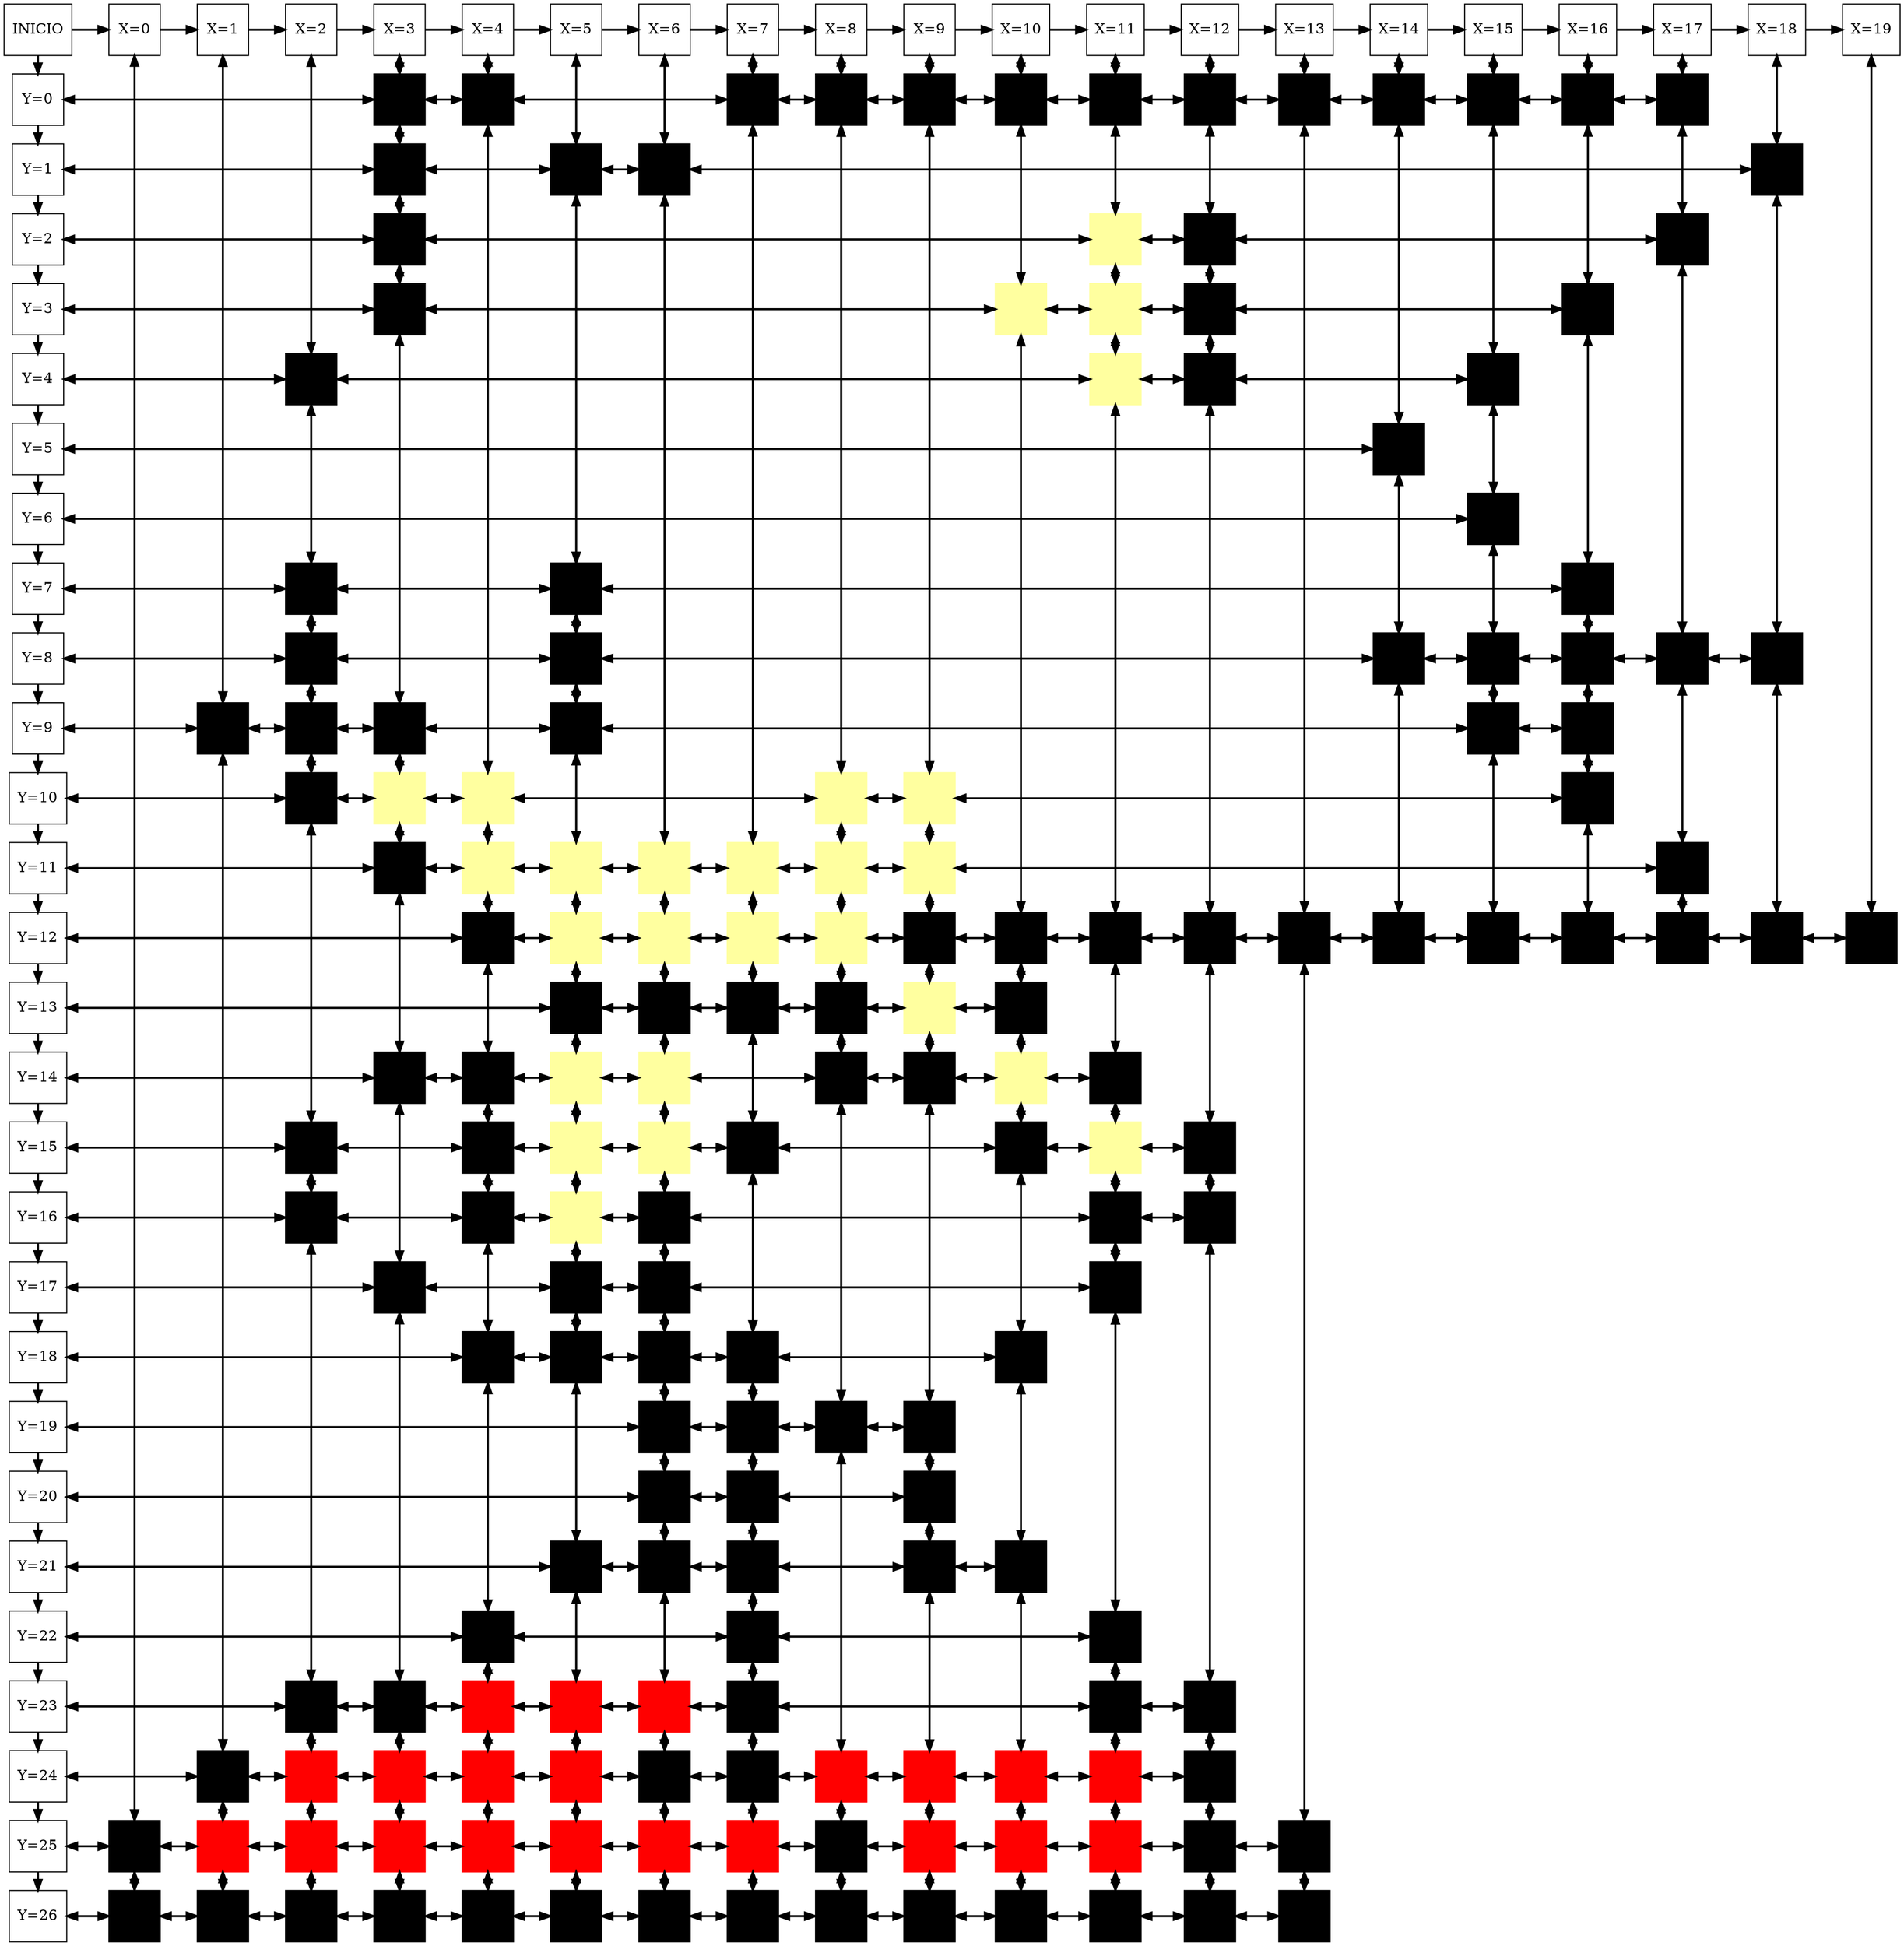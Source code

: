 digraph G {
node[shape = box,width=0.7,height=0.7,fillcolor="white" color="black" style="filled"];
edge[style = "bold"];
INICIO[label="INICIO",group=0]rankdir=LR;
X0[label="X=0",group=0]
X1[label="X=1",group=0]
X2[label="X=2",group=0]
X3[label="X=3",group=0]
X4[label="X=4",group=0]
X5[label="X=5",group=0]
X6[label="X=6",group=0]
X7[label="X=7",group=0]
X8[label="X=8",group=0]
X9[label="X=9",group=0]
X10[label="X=10",group=0]
X11[label="X=11",group=0]
X12[label="X=12",group=0]
X13[label="X=13",group=0]
X14[label="X=14",group=0]
X15[label="X=15",group=0]
X16[label="X=16",group=0]
X17[label="X=17",group=0]
X18[label="X=18",group=0]
X19[label="X=19",group=0]
n0c25[label="",group=26,style="filled", color="#000000", fillcolor="#000000"]
n0c26[label="",group=27,style="filled", color="#000000", fillcolor="#000000"]
n1c9[label="",group=10,style="filled", color="#000000", fillcolor="#000000"]
n1c24[label="",group=25,style="filled", color="#000000", fillcolor="#000000"]
n1c25[label="",group=26,style="filled", color="#FF0000", fillcolor="#FF0000"]
n1c26[label="",group=27,style="filled", color="#000000", fillcolor="#000000"]
n2c4[label="",group=5,style="filled", color="#000000", fillcolor="#000000"]
n2c7[label="",group=8,style="filled", color="#000000", fillcolor="#000000"]
n2c8[label="",group=9,style="filled", color="#000000", fillcolor="#000000"]
n2c9[label="",group=10,style="filled", color="#000000", fillcolor="#000000"]
n2c10[label="",group=11,style="filled", color="#000000", fillcolor="#000000"]
n2c15[label="",group=16,style="filled", color="#000000", fillcolor="#000000"]
n2c16[label="",group=17,style="filled", color="#000000", fillcolor="#000000"]
n2c23[label="",group=24,style="filled", color="#000000", fillcolor="#000000"]
n2c24[label="",group=25,style="filled", color="#FF0000", fillcolor="#FF0000"]
n2c25[label="",group=26,style="filled", color="#FF0000", fillcolor="#FF0000"]
n2c26[label="",group=27,style="filled", color="#000000", fillcolor="#000000"]
n3c0[label="",group=1,style="filled", color="#000000", fillcolor="#000000"]
n3c1[label="",group=2,style="filled", color="#000000", fillcolor="#000000"]
n3c2[label="",group=3,style="filled", color="#000000", fillcolor="#000000"]
n3c3[label="",group=4,style="filled", color="#000000", fillcolor="#000000"]
n3c9[label="",group=10,style="filled", color="#000000", fillcolor="#000000"]
n3c10[label="",group=11,style="filled", color="#FFFF9F", fillcolor="#FFFF9F"]
n3c11[label="",group=12,style="filled", color="#000000", fillcolor="#000000"]
n3c14[label="",group=15,style="filled", color="#000000", fillcolor="#000000"]
n3c17[label="",group=18,style="filled", color="#000000", fillcolor="#000000"]
n3c23[label="",group=24,style="filled", color="#000000", fillcolor="#000000"]
n3c24[label="",group=25,style="filled", color="#FF0000", fillcolor="#FF0000"]
n3c25[label="",group=26,style="filled", color="#FF0000", fillcolor="#FF0000"]
n3c26[label="",group=27,style="filled", color="#000000", fillcolor="#000000"]
n4c0[label="",group=1,style="filled", color="#000000", fillcolor="#000000"]
n4c10[label="",group=11,style="filled", color="#FFFF9F", fillcolor="#FFFF9F"]
n4c11[label="",group=12,style="filled", color="#FFFF9F", fillcolor="#FFFF9F"]
n4c12[label="",group=13,style="filled", color="#000000", fillcolor="#000000"]
n4c14[label="",group=15,style="filled", color="#000000", fillcolor="#000000"]
n4c15[label="",group=16,style="filled", color="#000000", fillcolor="#000000"]
n4c16[label="",group=17,style="filled", color="#000000", fillcolor="#000000"]
n4c18[label="",group=19,style="filled", color="#000000", fillcolor="#000000"]
n4c22[label="",group=23,style="filled", color="#000000", fillcolor="#000000"]
n4c23[label="",group=24,style="filled", color="#FF0000", fillcolor="#FF0000"]
n4c24[label="",group=25,style="filled", color="#FF0000", fillcolor="#FF0000"]
n4c25[label="",group=26,style="filled", color="#FF0000", fillcolor="#FF0000"]
n4c26[label="",group=27,style="filled", color="#000000", fillcolor="#000000"]
n5c1[label="",group=2,style="filled", color="#000000", fillcolor="#000000"]
n5c7[label="",group=8,style="filled", color="#000000", fillcolor="#000000"]
n5c8[label="",group=9,style="filled", color="#000000", fillcolor="#000000"]
n5c9[label="",group=10,style="filled", color="#000000", fillcolor="#000000"]
n5c11[label="",group=12,style="filled", color="#FFFF9F", fillcolor="#FFFF9F"]
n5c12[label="",group=13,style="filled", color="#FFFF9F", fillcolor="#FFFF9F"]
n5c13[label="",group=14,style="filled", color="#000000", fillcolor="#000000"]
n5c14[label="",group=15,style="filled", color="#FFFF9F", fillcolor="#FFFF9F"]
n5c15[label="",group=16,style="filled", color="#FFFF9F", fillcolor="#FFFF9F"]
n5c16[label="",group=17,style="filled", color="#FFFF9F", fillcolor="#FFFF9F"]
n5c17[label="",group=18,style="filled", color="#000000", fillcolor="#000000"]
n5c18[label="",group=19,style="filled", color="#000000", fillcolor="#000000"]
n5c21[label="",group=22,style="filled", color="#000000", fillcolor="#000000"]
n5c23[label="",group=24,style="filled", color="#FF0000", fillcolor="#FF0000"]
n5c24[label="",group=25,style="filled", color="#FF0000", fillcolor="#FF0000"]
n5c25[label="",group=26,style="filled", color="#FF0000", fillcolor="#FF0000"]
n5c26[label="",group=27,style="filled", color="#000000", fillcolor="#000000"]
n6c1[label="",group=2,style="filled", color="#000000", fillcolor="#000000"]
n6c11[label="",group=12,style="filled", color="#FFFF9F", fillcolor="#FFFF9F"]
n6c12[label="",group=13,style="filled", color="#FFFF9F", fillcolor="#FFFF9F"]
n6c13[label="",group=14,style="filled", color="#000000", fillcolor="#000000"]
n6c14[label="",group=15,style="filled", color="#FFFF9F", fillcolor="#FFFF9F"]
n6c15[label="",group=16,style="filled", color="#FFFF9F", fillcolor="#FFFF9F"]
n6c16[label="",group=17,style="filled", color="#000000", fillcolor="#000000"]
n6c17[label="",group=18,style="filled", color="#000000", fillcolor="#000000"]
n6c18[label="",group=19,style="filled", color="#000000", fillcolor="#000000"]
n6c19[label="",group=20,style="filled", color="#000000", fillcolor="#000000"]
n6c20[label="",group=21,style="filled", color="#000000", fillcolor="#000000"]
n6c21[label="",group=22,style="filled", color="#000000", fillcolor="#000000"]
n6c23[label="",group=24,style="filled", color="#FF0000", fillcolor="#FF0000"]
n6c24[label="",group=25,style="filled", color="#000000", fillcolor="#000000"]
n6c25[label="",group=26,style="filled", color="#FF0000", fillcolor="#FF0000"]
n6c26[label="",group=27,style="filled", color="#000000", fillcolor="#000000"]
n7c0[label="",group=1,style="filled", color="#000000", fillcolor="#000000"]
n7c11[label="",group=12,style="filled", color="#FFFF9F", fillcolor="#FFFF9F"]
n7c12[label="",group=13,style="filled", color="#FFFF9F", fillcolor="#FFFF9F"]
n7c13[label="",group=14,style="filled", color="#000000", fillcolor="#000000"]
n7c15[label="",group=16,style="filled", color="#000000", fillcolor="#000000"]
n7c18[label="",group=19,style="filled", color="#000000", fillcolor="#000000"]
n7c19[label="",group=20,style="filled", color="#000000", fillcolor="#000000"]
n7c20[label="",group=21,style="filled", color="#000000", fillcolor="#000000"]
n7c21[label="",group=22,style="filled", color="#000000", fillcolor="#000000"]
n7c22[label="",group=23,style="filled", color="#000000", fillcolor="#000000"]
n7c23[label="",group=24,style="filled", color="#000000", fillcolor="#000000"]
n7c24[label="",group=25,style="filled", color="#000000", fillcolor="#000000"]
n7c25[label="",group=26,style="filled", color="#FF0000", fillcolor="#FF0000"]
n7c26[label="",group=27,style="filled", color="#000000", fillcolor="#000000"]
n8c0[label="",group=1,style="filled", color="#000000", fillcolor="#000000"]
n8c10[label="",group=11,style="filled", color="#FFFF9F", fillcolor="#FFFF9F"]
n8c11[label="",group=12,style="filled", color="#FFFF9F", fillcolor="#FFFF9F"]
n8c12[label="",group=13,style="filled", color="#FFFF9F", fillcolor="#FFFF9F"]
n8c13[label="",group=14,style="filled", color="#000000", fillcolor="#000000"]
n8c14[label="",group=15,style="filled", color="#000000", fillcolor="#000000"]
n8c19[label="",group=20,style="filled", color="#000000", fillcolor="#000000"]
n8c24[label="",group=25,style="filled", color="#FF0000", fillcolor="#FF0000"]
n8c25[label="",group=26,style="filled", color="#000000", fillcolor="#000000"]
n8c26[label="",group=27,style="filled", color="#000000", fillcolor="#000000"]
n9c0[label="",group=1,style="filled", color="#000000", fillcolor="#000000"]
n9c10[label="",group=11,style="filled", color="#FFFF9F", fillcolor="#FFFF9F"]
n9c11[label="",group=12,style="filled", color="#FFFF9F", fillcolor="#FFFF9F"]
n9c12[label="",group=13,style="filled", color="#000000", fillcolor="#000000"]
n9c13[label="",group=14,style="filled", color="#FFFF9F", fillcolor="#FFFF9F"]
n9c14[label="",group=15,style="filled", color="#000000", fillcolor="#000000"]
n9c19[label="",group=20,style="filled", color="#000000", fillcolor="#000000"]
n9c20[label="",group=21,style="filled", color="#000000", fillcolor="#000000"]
n9c21[label="",group=22,style="filled", color="#000000", fillcolor="#000000"]
n9c24[label="",group=25,style="filled", color="#FF0000", fillcolor="#FF0000"]
n9c25[label="",group=26,style="filled", color="#FF0000", fillcolor="#FF0000"]
n9c26[label="",group=27,style="filled", color="#000000", fillcolor="#000000"]
n10c0[label="",group=1,style="filled", color="#000000", fillcolor="#000000"]
n10c3[label="",group=4,style="filled", color="#FFFF9F", fillcolor="#FFFF9F"]
n10c12[label="",group=13,style="filled", color="#000000", fillcolor="#000000"]
n10c13[label="",group=14,style="filled", color="#000000", fillcolor="#000000"]
n10c14[label="",group=15,style="filled", color="#FFFF9F", fillcolor="#FFFF9F"]
n10c15[label="",group=16,style="filled", color="#000000", fillcolor="#000000"]
n10c18[label="",group=19,style="filled", color="#000000", fillcolor="#000000"]
n10c21[label="",group=22,style="filled", color="#000000", fillcolor="#000000"]
n10c24[label="",group=25,style="filled", color="#FF0000", fillcolor="#FF0000"]
n10c25[label="",group=26,style="filled", color="#FF0000", fillcolor="#FF0000"]
n10c26[label="",group=27,style="filled", color="#000000", fillcolor="#000000"]
n11c0[label="",group=1,style="filled", color="#000000", fillcolor="#000000"]
n11c2[label="",group=3,style="filled", color="#FFFF9F", fillcolor="#FFFF9F"]
n11c3[label="",group=4,style="filled", color="#FFFF9F", fillcolor="#FFFF9F"]
n11c4[label="",group=5,style="filled", color="#FFFF9F", fillcolor="#FFFF9F"]
n11c12[label="",group=13,style="filled", color="#000000", fillcolor="#000000"]
n11c14[label="",group=15,style="filled", color="#000000", fillcolor="#000000"]
n11c15[label="",group=16,style="filled", color="#FFFF9F", fillcolor="#FFFF9F"]
n11c16[label="",group=17,style="filled", color="#000000", fillcolor="#000000"]
n11c17[label="",group=18,style="filled", color="#000000", fillcolor="#000000"]
n11c22[label="",group=23,style="filled", color="#000000", fillcolor="#000000"]
n11c23[label="",group=24,style="filled", color="#000000", fillcolor="#000000"]
n11c24[label="",group=25,style="filled", color="#FF0000", fillcolor="#FF0000"]
n11c25[label="",group=26,style="filled", color="#FF0000", fillcolor="#FF0000"]
n11c26[label="",group=27,style="filled", color="#000000", fillcolor="#000000"]
n12c0[label="",group=1,style="filled", color="#000000", fillcolor="#000000"]
n12c2[label="",group=3,style="filled", color="#000000", fillcolor="#000000"]
n12c3[label="",group=4,style="filled", color="#000000", fillcolor="#000000"]
n12c4[label="",group=5,style="filled", color="#000000", fillcolor="#000000"]
n12c12[label="",group=13,style="filled", color="#000000", fillcolor="#000000"]
n12c15[label="",group=16,style="filled", color="#000000", fillcolor="#000000"]
n12c16[label="",group=17,style="filled", color="#000000", fillcolor="#000000"]
n12c23[label="",group=24,style="filled", color="#000000", fillcolor="#000000"]
n12c24[label="",group=25,style="filled", color="#000000", fillcolor="#000000"]
n12c25[label="",group=26,style="filled", color="#000000", fillcolor="#000000"]
n12c26[label="",group=27,style="filled", color="#000000", fillcolor="#000000"]
n13c0[label="",group=1,style="filled", color="#000000", fillcolor="#000000"]
n13c12[label="",group=13,style="filled", color="#000000", fillcolor="#000000"]
n13c25[label="",group=26,style="filled", color="#000000", fillcolor="#000000"]
n13c26[label="",group=27,style="filled", color="#000000", fillcolor="#000000"]
n14c0[label="",group=1,style="filled", color="#000000", fillcolor="#000000"]
n14c5[label="",group=6,style="filled", color="#000000", fillcolor="#000000"]
n14c8[label="",group=9,style="filled", color="#000000", fillcolor="#000000"]
n14c12[label="",group=13,style="filled", color="#000000", fillcolor="#000000"]
n15c0[label="",group=1,style="filled", color="#000000", fillcolor="#000000"]
n15c4[label="",group=5,style="filled", color="#000000", fillcolor="#000000"]
n15c6[label="",group=7,style="filled", color="#000000", fillcolor="#000000"]
n15c8[label="",group=9,style="filled", color="#000000", fillcolor="#000000"]
n15c9[label="",group=10,style="filled", color="#000000", fillcolor="#000000"]
n15c12[label="",group=13,style="filled", color="#000000", fillcolor="#000000"]
n16c0[label="",group=1,style="filled", color="#000000", fillcolor="#000000"]
n16c3[label="",group=4,style="filled", color="#000000", fillcolor="#000000"]
n16c7[label="",group=8,style="filled", color="#000000", fillcolor="#000000"]
n16c8[label="",group=9,style="filled", color="#000000", fillcolor="#000000"]
n16c9[label="",group=10,style="filled", color="#000000", fillcolor="#000000"]
n16c10[label="",group=11,style="filled", color="#000000", fillcolor="#000000"]
n16c12[label="",group=13,style="filled", color="#000000", fillcolor="#000000"]
n17c0[label="",group=1,style="filled", color="#000000", fillcolor="#000000"]
n17c2[label="",group=3,style="filled", color="#000000", fillcolor="#000000"]
n17c8[label="",group=9,style="filled", color="#000000", fillcolor="#000000"]
n17c11[label="",group=12,style="filled", color="#000000", fillcolor="#000000"]
n17c12[label="",group=13,style="filled", color="#000000", fillcolor="#000000"]
n18c1[label="",group=2,style="filled", color="#000000", fillcolor="#000000"]
n18c8[label="",group=9,style="filled", color="#000000", fillcolor="#000000"]
n18c12[label="",group=13,style="filled", color="#000000", fillcolor="#000000"]
n19c12[label="",group=13,style="filled", color="#000000", fillcolor="#000000"]
INICIO->X0->X1->X2->X3->X4->X5->X6->X7->X8->X9->X10->X11->X12->X13->X14->X15->X16->X17->X18->X19
{rank = same;X0,n0c25,n0c26};
{rank = same;X1,n1c9,n1c24,n1c25,n1c26};
{rank = same;X2,n2c4,n2c7,n2c8,n2c9,n2c10,n2c15,n2c16,n2c23,n2c24,n2c25,n2c26};
{rank = same;X3,n3c0,n3c1,n3c2,n3c3,n3c9,n3c10,n3c11,n3c14,n3c17,n3c23,n3c24,n3c25,n3c26};
{rank = same;X4,n4c0,n4c10,n4c11,n4c12,n4c14,n4c15,n4c16,n4c18,n4c22,n4c23,n4c24,n4c25,n4c26};
{rank = same;X5,n5c1,n5c7,n5c8,n5c9,n5c11,n5c12,n5c13,n5c14,n5c15,n5c16,n5c17,n5c18,n5c21,n5c23,n5c24,n5c25,n5c26};
{rank = same;X6,n6c1,n6c11,n6c12,n6c13,n6c14,n6c15,n6c16,n6c17,n6c18,n6c19,n6c20,n6c21,n6c23,n6c24,n6c25,n6c26};
{rank = same;X7,n7c0,n7c11,n7c12,n7c13,n7c15,n7c18,n7c19,n7c20,n7c21,n7c22,n7c23,n7c24,n7c25,n7c26};
{rank = same;X8,n8c0,n8c10,n8c11,n8c12,n8c13,n8c14,n8c19,n8c24,n8c25,n8c26};
{rank = same;X9,n9c0,n9c10,n9c11,n9c12,n9c13,n9c14,n9c19,n9c20,n9c21,n9c24,n9c25,n9c26};
{rank = same;X10,n10c0,n10c3,n10c12,n10c13,n10c14,n10c15,n10c18,n10c21,n10c24,n10c25,n10c26};
{rank = same;X11,n11c0,n11c2,n11c3,n11c4,n11c12,n11c14,n11c15,n11c16,n11c17,n11c22,n11c23,n11c24,n11c25,n11c26};
{rank = same;X12,n12c0,n12c2,n12c3,n12c4,n12c12,n12c15,n12c16,n12c23,n12c24,n12c25,n12c26};
{rank = same;X13,n13c0,n13c12,n13c25,n13c26};
{rank = same;X14,n14c0,n14c5,n14c8,n14c12};
{rank = same;X15,n15c0,n15c4,n15c6,n15c8,n15c9,n15c12};
{rank = same;X16,n16c0,n16c3,n16c7,n16c8,n16c9,n16c10,n16c12};
{rank = same;X17,n17c0,n17c2,n17c8,n17c11,n17c12};
{rank = same;X18,n18c1,n18c8,n18c12};
{rank = same;X19,n19c12};
edge[ dir="both"]; 
X0->n0c25->n0c26
X1->n1c9->n1c24->n1c25->n1c26
X2->n2c4->n2c7->n2c8->n2c9->n2c10->n2c15->n2c16->n2c23->n2c24->n2c25->n2c26
X3->n3c0->n3c1->n3c2->n3c3->n3c9->n3c10->n3c11->n3c14->n3c17->n3c23->n3c24->n3c25->n3c26
X4->n4c0->n4c10->n4c11->n4c12->n4c14->n4c15->n4c16->n4c18->n4c22->n4c23->n4c24->n4c25->n4c26
X5->n5c1->n5c7->n5c8->n5c9->n5c11->n5c12->n5c13->n5c14->n5c15->n5c16->n5c17->n5c18->n5c21->n5c23->n5c24->n5c25->n5c26
X6->n6c1->n6c11->n6c12->n6c13->n6c14->n6c15->n6c16->n6c17->n6c18->n6c19->n6c20->n6c21->n6c23->n6c24->n6c25->n6c26
X7->n7c0->n7c11->n7c12->n7c13->n7c15->n7c18->n7c19->n7c20->n7c21->n7c22->n7c23->n7c24->n7c25->n7c26
X8->n8c0->n8c10->n8c11->n8c12->n8c13->n8c14->n8c19->n8c24->n8c25->n8c26
X9->n9c0->n9c10->n9c11->n9c12->n9c13->n9c14->n9c19->n9c20->n9c21->n9c24->n9c25->n9c26
X10->n10c0->n10c3->n10c12->n10c13->n10c14->n10c15->n10c18->n10c21->n10c24->n10c25->n10c26
X11->n11c0->n11c2->n11c3->n11c4->n11c12->n11c14->n11c15->n11c16->n11c17->n11c22->n11c23->n11c24->n11c25->n11c26
X12->n12c0->n12c2->n12c3->n12c4->n12c12->n12c15->n12c16->n12c23->n12c24->n12c25->n12c26
X13->n13c0->n13c12->n13c25->n13c26
X14->n14c0->n14c5->n14c8->n14c12
X15->n15c0->n15c4->n15c6->n15c8->n15c9->n15c12
X16->n16c0->n16c3->n16c7->n16c8->n16c9->n16c10->n16c12
X17->n17c0->n17c2->n17c8->n17c11->n17c12
X18->n18c1->n18c8->n18c12
X19->n19c12
edge[dir="forward"]; 



Y0[label="Y=0",group=1]
Y1[label="Y=1",group=2]
Y2[label="Y=2",group=3]
Y3[label="Y=3",group=4]
Y4[label="Y=4",group=5]
Y5[label="Y=5",group=6]
Y6[label="Y=6",group=7]
Y7[label="Y=7",group=8]
Y8[label="Y=8",group=9]
Y9[label="Y=9",group=10]
Y10[label="Y=10",group=11]
Y11[label="Y=11",group=12]
Y12[label="Y=12",group=13]
Y13[label="Y=13",group=14]
Y14[label="Y=14",group=15]
Y15[label="Y=15",group=16]
Y16[label="Y=16",group=17]
Y17[label="Y=17",group=18]
Y18[label="Y=18",group=19]
Y19[label="Y=19",group=20]
Y20[label="Y=20",group=21]
Y21[label="Y=21",group=22]
Y22[label="Y=22",group=23]
Y23[label="Y=23",group=24]
Y24[label="Y=24",group=25]
Y25[label="Y=25",group=26]
Y26[label="Y=26",group=27]
{rank = same;INICIO,Y0,Y1,Y2,Y3,Y4,Y5,Y6,Y7,Y8,Y9,Y10,Y11,Y12,Y13,Y14,Y15,Y16,Y17,Y18,Y19,Y20,Y21,Y22,Y23,Y24,Y25,Y26};
INICIO->Y0->Y1->Y2->Y3->Y4->Y5->Y6->Y7->Y8->Y9->Y10->Y11->Y12->Y13->Y14->Y15->Y16->Y17->Y18->Y19->Y20->Y21->Y22->Y23->Y24->Y25->Y26
edge[ dir="both"]; 
Y0->n3c0->n4c0->n7c0->n8c0->n9c0->n10c0->n11c0->n12c0->n13c0->n14c0->n15c0->n16c0->n17c0
Y1->n3c1->n5c1->n6c1->n18c1
Y2->n3c2->n11c2->n12c2->n17c2
Y3->n3c3->n10c3->n11c3->n12c3->n16c3
Y4->n2c4->n11c4->n12c4->n15c4
Y5->n14c5
Y6->n15c6
Y7->n2c7->n5c7->n16c7
Y8->n2c8->n5c8->n14c8->n15c8->n16c8->n17c8->n18c8
Y9->n1c9->n2c9->n3c9->n5c9->n15c9->n16c9
Y10->n2c10->n3c10->n4c10->n8c10->n9c10->n16c10
Y11->n3c11->n4c11->n5c11->n6c11->n7c11->n8c11->n9c11->n17c11
Y12->n4c12->n5c12->n6c12->n7c12->n8c12->n9c12->n10c12->n11c12->n12c12->n13c12->n14c12->n15c12->n16c12->n17c12->n18c12->n19c12
Y13->n5c13->n6c13->n7c13->n8c13->n9c13->n10c13
Y14->n3c14->n4c14->n5c14->n6c14->n8c14->n9c14->n10c14->n11c14
Y15->n2c15->n4c15->n5c15->n6c15->n7c15->n10c15->n11c15->n12c15
Y16->n2c16->n4c16->n5c16->n6c16->n11c16->n12c16
Y17->n3c17->n5c17->n6c17->n11c17
Y18->n4c18->n5c18->n6c18->n7c18->n10c18
Y19->n6c19->n7c19->n8c19->n9c19
Y20->n6c20->n7c20->n9c20
Y21->n5c21->n6c21->n7c21->n9c21->n10c21
Y22->n4c22->n7c22->n11c22
Y23->n2c23->n3c23->n4c23->n5c23->n6c23->n7c23->n11c23->n12c23
Y24->n1c24->n2c24->n3c24->n4c24->n5c24->n6c24->n7c24->n8c24->n9c24->n10c24->n11c24->n12c24
Y25->n0c25->n1c25->n2c25->n3c25->n4c25->n5c25->n6c25->n7c25->n8c25->n9c25->n10c25->n11c25->n12c25->n13c25
Y26->n0c26->n1c26->n2c26->n3c26->n4c26->n5c26->n6c26->n7c26->n8c26->n9c26->n10c26->n11c26->n12c26->n13c26
}